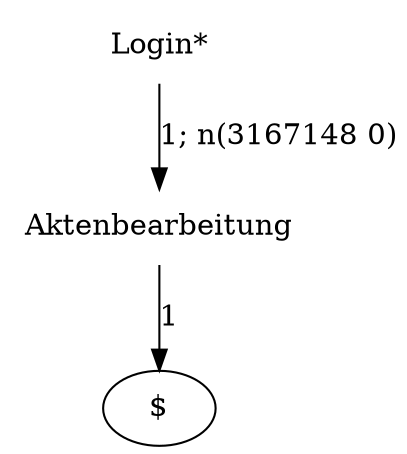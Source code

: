 digraph G {"Login*" [label="Login*",shape=none];"Aktenbearbeitung" [label="Aktenbearbeitung",shape=none];"Login*"->"Aktenbearbeitung" [style=solid,label="1; n(3167148 0)"];"Aktenbearbeitung"->"$" [style=solid,label="1"];}